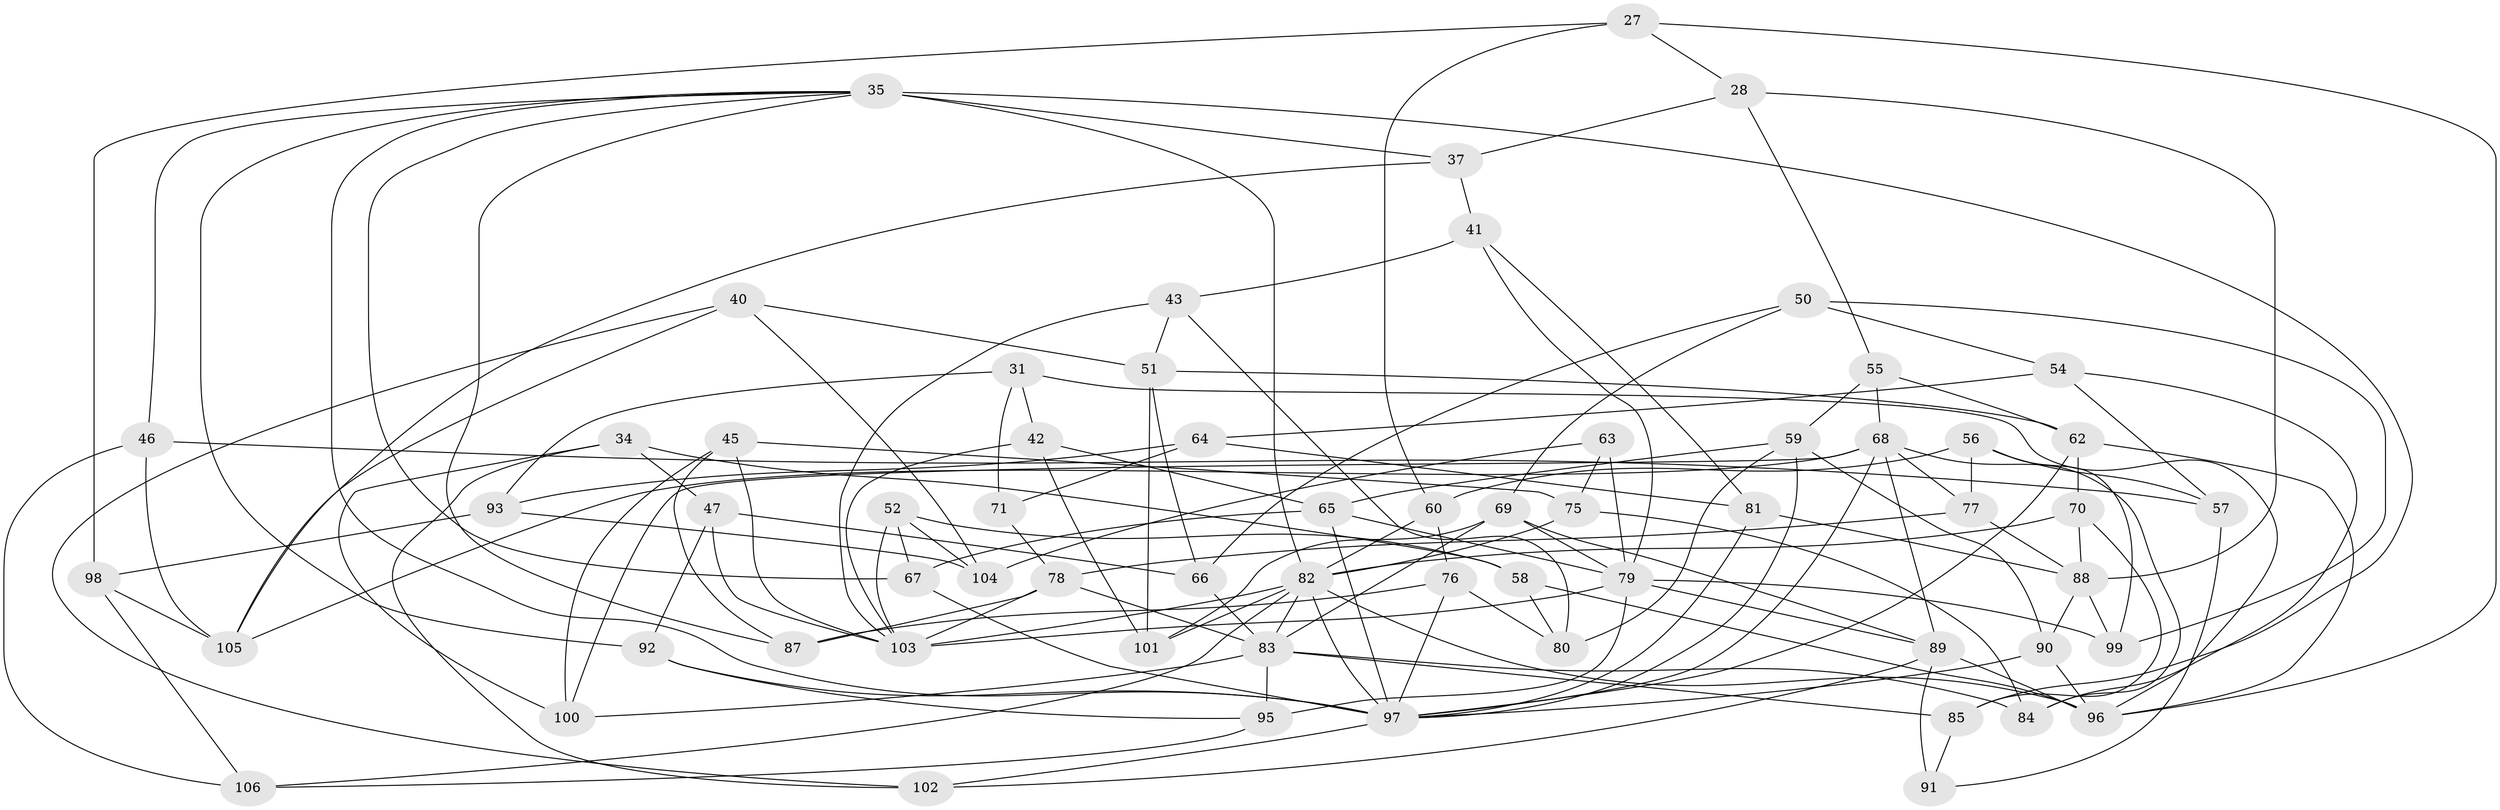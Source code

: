 // original degree distribution, {4: 1.0}
// Generated by graph-tools (version 1.1) at 2025/03/03/04/25 22:03:32]
// undirected, 63 vertices, 148 edges
graph export_dot {
graph [start="1"]
  node [color=gray90,style=filled];
  27;
  28 [super="+10"];
  31;
  34;
  35 [super="+17+33"];
  37 [super="+23"];
  40;
  41;
  42;
  43;
  45;
  46;
  47;
  50;
  51 [super="+18"];
  52;
  54;
  55;
  56;
  57;
  58;
  59 [super="+22"];
  60;
  62 [super="+29"];
  63;
  64;
  65 [super="+6"];
  66;
  67;
  68 [super="+5+9"];
  69 [super="+32"];
  70;
  71;
  75;
  76;
  77;
  78 [super="+30"];
  79 [super="+44+72"];
  80;
  81;
  82 [super="+73"];
  83 [super="+16+21"];
  84;
  85;
  87;
  88 [super="+7+49"];
  89 [super="+24+74"];
  90 [super="+36"];
  91;
  92;
  93;
  95;
  96 [super="+1+15+86"];
  97 [super="+53"];
  98;
  99;
  100;
  101;
  102;
  103 [super="+8+61"];
  104;
  105 [super="+94"];
  106;
  27 -- 96;
  27 -- 98;
  27 -- 60;
  27 -- 28;
  28 -- 88 [weight=2];
  28 -- 37 [weight=2];
  28 -- 55;
  31 -- 71;
  31 -- 93;
  31 -- 42;
  31 -- 96;
  34 -- 58;
  34 -- 102;
  34 -- 47;
  34 -- 100;
  35 -- 85;
  35 -- 87;
  35 -- 46;
  35 -- 37 [weight=2];
  35 -- 67;
  35 -- 92;
  35 -- 82 [weight=2];
  35 -- 97;
  37 -- 41;
  37 -- 105;
  40 -- 105;
  40 -- 102;
  40 -- 104;
  40 -- 51;
  41 -- 81;
  41 -- 43;
  41 -- 79;
  42 -- 101;
  42 -- 103;
  42 -- 65;
  43 -- 103;
  43 -- 80;
  43 -- 51;
  45 -- 87;
  45 -- 75;
  45 -- 100;
  45 -- 103;
  46 -- 105;
  46 -- 57;
  46 -- 106;
  47 -- 66;
  47 -- 92;
  47 -- 103;
  50 -- 69;
  50 -- 99;
  50 -- 66;
  50 -- 54;
  51 -- 62 [weight=2];
  51 -- 101;
  51 -- 66;
  52 -- 104;
  52 -- 58;
  52 -- 67;
  52 -- 103;
  54 -- 57;
  54 -- 64;
  54 -- 84;
  55 -- 59;
  55 -- 62;
  55 -- 68;
  56 -- 99;
  56 -- 57;
  56 -- 60;
  56 -- 77;
  57 -- 91;
  58 -- 80;
  58 -- 96;
  59 -- 80;
  59 -- 65 [weight=2];
  59 -- 90;
  59 -- 97;
  60 -- 76;
  60 -- 82;
  62 -- 96;
  62 -- 70;
  62 -- 97;
  63 -- 104;
  63 -- 75;
  63 -- 79 [weight=2];
  64 -- 71;
  64 -- 93;
  64 -- 81;
  65 -- 67;
  65 -- 79;
  65 -- 97;
  66 -- 83;
  67 -- 97;
  68 -- 100;
  68 -- 105 [weight=2];
  68 -- 84;
  68 -- 89 [weight=2];
  68 -- 77;
  68 -- 97 [weight=2];
  69 -- 83;
  69 -- 79 [weight=2];
  69 -- 89;
  69 -- 101;
  70 -- 85;
  70 -- 88;
  70 -- 82;
  71 -- 78 [weight=2];
  75 -- 84;
  75 -- 82;
  76 -- 80;
  76 -- 87;
  76 -- 97;
  77 -- 88;
  77 -- 78;
  78 -- 87;
  78 -- 103;
  78 -- 83;
  79 -- 103 [weight=2];
  79 -- 89 [weight=2];
  79 -- 99;
  79 -- 95;
  81 -- 97;
  81 -- 88;
  82 -- 106;
  82 -- 96 [weight=2];
  82 -- 97 [weight=2];
  82 -- 101;
  82 -- 103 [weight=2];
  82 -- 83;
  83 -- 85;
  83 -- 100;
  83 -- 84;
  83 -- 95;
  85 -- 91;
  88 -- 90 [weight=2];
  88 -- 99;
  89 -- 91 [weight=2];
  89 -- 96 [weight=2];
  89 -- 102;
  90 -- 96 [weight=2];
  90 -- 97;
  92 -- 95;
  92 -- 97;
  93 -- 98;
  93 -- 104;
  95 -- 106;
  97 -- 102;
  98 -- 106;
  98 -- 105;
}
